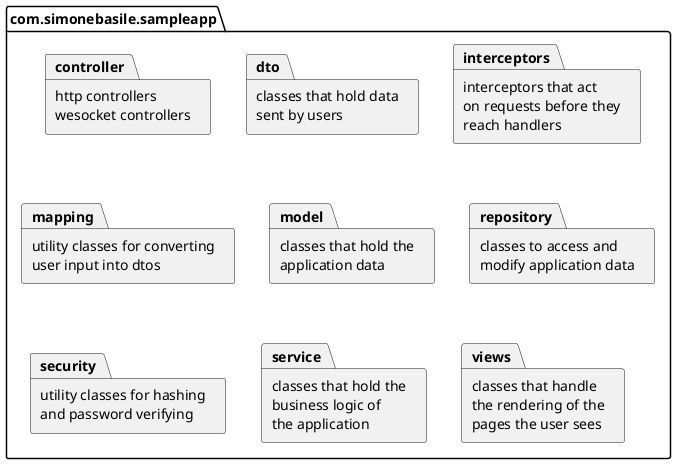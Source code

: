 @startuml
set separator none
package com.simonebasile.sampleapp {
    package controller [
        http controllers
        wesocket controllers
    ]
    package dto [
        classes that hold data
        sent by users
    ]

    package interceptors [
        interceptors that act
        on requests before they
        reach handlers
    ]

    package mapping [
        utility classes for converting
        user input into dtos
    ]

    package model [
        classes that hold the
        application data
    ]

    package repository [
        classes to access and
        modify application data
    ]

    package security [
        utility classes for hashing
        and password verifying
    ]

    package service [
        classes that hold the
        business logic of
        the application
    ]

    package views [
        classes that handle
        the rendering of the
        pages the user sees
    ]
}
@enduml